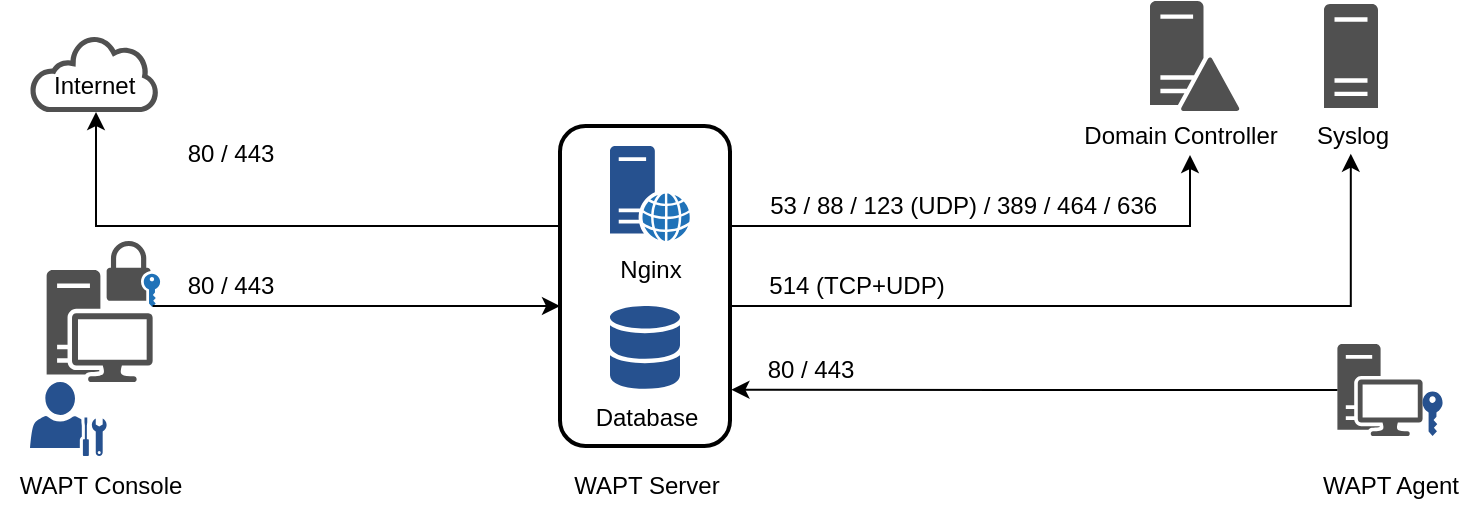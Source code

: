 <mxfile version="12.4.2" type="device" pages="1"><diagram id="_lih4H7i8n-UMpy8ON9f" name="Page-1"><mxGraphModel dx="1173" dy="682" grid="1" gridSize="10" guides="1" tooltips="1" connect="1" arrows="1" fold="1" page="1" pageScale="1" pageWidth="1169" pageHeight="827" math="0" shadow="0"><root><mxCell id="0"/><mxCell id="1" parent="0"/><mxCell id="KTsHMfLs28wVSNDeJXh4-19" value="" style="edgeStyle=orthogonalEdgeStyle;rounded=0;orthogonalLoop=1;jettySize=auto;html=1;" edge="1" parent="1" source="KTsHMfLs28wVSNDeJXh4-9" target="KTsHMfLs28wVSNDeJXh4-32"><mxGeometry relative="1" as="geometry"><mxPoint x="780" y="180" as="targetPoint"/><Array as="points"><mxPoint x="810" y="300"/></Array></mxGeometry></mxCell><mxCell id="KTsHMfLs28wVSNDeJXh4-9" value="" style="rounded=1;whiteSpace=wrap;html=1;strokeWidth=2;" vertex="1" parent="1"><mxGeometry x="495" y="250" width="85" height="160" as="geometry"/></mxCell><mxCell id="KTsHMfLs28wVSNDeJXh4-1" value="" style="group" vertex="1" connectable="0" parent="1"><mxGeometry x="883.7" y="359.0" width="52.59" height="46" as="geometry"/></mxCell><mxCell id="KTsHMfLs28wVSNDeJXh4-2" value="" style="pointerEvents=1;shadow=0;dashed=0;html=1;strokeColor=none;fillColor=#505050;labelPosition=center;verticalLabelPosition=bottom;verticalAlign=top;outlineConnect=0;align=center;shape=mxgraph.office.devices.workstation;" vertex="1" parent="KTsHMfLs28wVSNDeJXh4-1"><mxGeometry width="42.59" height="46" as="geometry"/></mxCell><mxCell id="KTsHMfLs28wVSNDeJXh4-3" value="" style="pointerEvents=1;shadow=0;dashed=0;html=1;strokeColor=none;labelPosition=center;verticalLabelPosition=bottom;verticalAlign=top;outlineConnect=0;align=center;shape=mxgraph.office.security.key_permissions;fillColor=#26518f;aspect=fixed;" vertex="1" parent="KTsHMfLs28wVSNDeJXh4-1"><mxGeometry x="42.59" y="23.79" width="10" height="22.21" as="geometry"/></mxCell><mxCell id="KTsHMfLs28wVSNDeJXh4-4" value="WAPT Agent" style="text;html=1;align=center;verticalAlign=middle;resizable=0;points=[];;autosize=1;" vertex="1" parent="1"><mxGeometry x="870" y="420" width="80" height="20" as="geometry"/></mxCell><mxCell id="KTsHMfLs28wVSNDeJXh4-5" value="Nginx" style="pointerEvents=1;shadow=0;dashed=0;html=1;strokeColor=none;fillColor=#26518f;labelPosition=center;verticalLabelPosition=bottom;verticalAlign=top;outlineConnect=0;align=center;shape=mxgraph.office.servers.web_server_blue;" vertex="1" parent="1"><mxGeometry x="520" y="260" width="40" height="47.5" as="geometry"/></mxCell><mxCell id="KTsHMfLs28wVSNDeJXh4-8" value="Database" style="shadow=0;dashed=0;html=1;strokeColor=none;labelPosition=center;verticalLabelPosition=bottom;verticalAlign=top;outlineConnect=0;align=center;shape=mxgraph.office.databases.database_mini_2;fillColor=#26518f;" vertex="1" parent="1"><mxGeometry x="520" y="340" width="35" height="42" as="geometry"/></mxCell><mxCell id="KTsHMfLs28wVSNDeJXh4-10" value="WAPT Server" style="text;html=1;align=center;verticalAlign=middle;resizable=0;points=[];;autosize=1;" vertex="1" parent="1"><mxGeometry x="492.5" y="420" width="90" height="20" as="geometry"/></mxCell><mxCell id="KTsHMfLs28wVSNDeJXh4-14" value="" style="edgeStyle=orthogonalEdgeStyle;rounded=0;orthogonalLoop=1;jettySize=auto;html=1;entryX=1.011;entryY=0.887;entryDx=0;entryDy=0;entryPerimeter=0;" edge="1" parent="1" source="KTsHMfLs28wVSNDeJXh4-2"><mxGeometry relative="1" as="geometry"><mxPoint x="580.714" y="381.857" as="targetPoint"/></mxGeometry></mxCell><mxCell id="KTsHMfLs28wVSNDeJXh4-16" value="80 / 443" style="text;html=1;align=center;verticalAlign=middle;resizable=0;points=[];;autosize=1;" vertex="1" parent="1"><mxGeometry x="590" y="362" width="60" height="20" as="geometry"/></mxCell><mxCell id="KTsHMfLs28wVSNDeJXh4-20" value="53 / 88 / 123 (UDP) / 389 / 464 / 636&amp;nbsp;" style="text;html=1;align=center;verticalAlign=middle;resizable=0;points=[];;autosize=1;" vertex="1" parent="1"><mxGeometry x="592.5" y="279.75" width="210" height="20" as="geometry"/></mxCell><mxCell id="KTsHMfLs28wVSNDeJXh4-24" value="" style="edgeStyle=orthogonalEdgeStyle;rounded=0;orthogonalLoop=1;jettySize=auto;html=1;exitX=1;exitY=0.5;exitDx=0;exitDy=0;entryX=0.498;entryY=0.967;entryDx=0;entryDy=0;entryPerimeter=0;" edge="1" parent="1" source="KTsHMfLs28wVSNDeJXh4-9" target="KTsHMfLs28wVSNDeJXh4-34"><mxGeometry relative="1" as="geometry"><mxPoint x="590" y="309.857" as="sourcePoint"/><mxPoint x="910" y="180" as="targetPoint"/><Array as="points"><mxPoint x="580" y="340"/><mxPoint x="890" y="340"/></Array></mxGeometry></mxCell><mxCell id="KTsHMfLs28wVSNDeJXh4-25" value="514 (TCP+UDP)" style="text;html=1;align=center;verticalAlign=middle;resizable=0;points=[];;autosize=1;" vertex="1" parent="1"><mxGeometry x="592.5" y="320" width="100" height="20" as="geometry"/></mxCell><mxCell id="KTsHMfLs28wVSNDeJXh4-30" value="" style="edgeStyle=orthogonalEdgeStyle;rounded=0;orthogonalLoop=1;jettySize=auto;html=1;" edge="1" parent="1" target="KTsHMfLs28wVSNDeJXh4-29"><mxGeometry relative="1" as="geometry"><mxPoint x="496" y="300" as="sourcePoint"/><mxPoint x="318.214" y="540.857" as="targetPoint"/><Array as="points"><mxPoint x="496" y="300"/><mxPoint x="263" y="300"/></Array></mxGeometry></mxCell><mxCell id="KTsHMfLs28wVSNDeJXh4-31" value="80 / 443" style="text;html=1;align=center;verticalAlign=middle;resizable=0;points=[];;autosize=1;" vertex="1" parent="1"><mxGeometry x="300" y="253.75" width="60" height="20" as="geometry"/></mxCell><mxCell id="KTsHMfLs28wVSNDeJXh4-33" value="" style="group" vertex="1" connectable="0" parent="1"><mxGeometry x="750" y="187.5" width="110" height="77" as="geometry"/></mxCell><mxCell id="KTsHMfLs28wVSNDeJXh4-17" value="" style="pointerEvents=1;shadow=0;dashed=0;html=1;strokeColor=none;fillColor=#505050;labelPosition=center;verticalLabelPosition=bottom;verticalAlign=top;outlineConnect=0;align=center;shape=mxgraph.office.servers.domain_controller;" vertex="1" parent="KTsHMfLs28wVSNDeJXh4-33"><mxGeometry x="40" width="45" height="55" as="geometry"/></mxCell><mxCell id="KTsHMfLs28wVSNDeJXh4-32" value="Domain Controller" style="text;html=1;align=center;verticalAlign=middle;resizable=0;points=[];;autosize=1;" vertex="1" parent="KTsHMfLs28wVSNDeJXh4-33"><mxGeometry y="57" width="110" height="20" as="geometry"/></mxCell><mxCell id="KTsHMfLs28wVSNDeJXh4-35" value="" style="group" vertex="1" connectable="0" parent="1"><mxGeometry x="865.5" y="189" width="50" height="75.5" as="geometry"/></mxCell><mxCell id="KTsHMfLs28wVSNDeJXh4-23" value="" style="pointerEvents=1;shadow=0;dashed=0;html=1;strokeColor=none;fillColor=#505050;labelPosition=center;verticalLabelPosition=bottom;verticalAlign=top;outlineConnect=0;align=center;shape=mxgraph.office.servers.server_generic;" vertex="1" parent="KTsHMfLs28wVSNDeJXh4-35"><mxGeometry x="11.5" width="27" height="52" as="geometry"/></mxCell><mxCell id="KTsHMfLs28wVSNDeJXh4-34" value="Syslog" style="text;html=1;align=center;verticalAlign=middle;resizable=0;points=[];;autosize=1;" vertex="1" parent="KTsHMfLs28wVSNDeJXh4-35"><mxGeometry y="55.5" width="50" height="20" as="geometry"/></mxCell><mxCell id="KTsHMfLs28wVSNDeJXh4-36" value="" style="group" vertex="1" connectable="0" parent="1"><mxGeometry x="230" y="307.5" width="65.06" height="112.52" as="geometry"/></mxCell><mxCell id="KTsHMfLs28wVSNDeJXh4-37" value="" style="pointerEvents=1;shadow=0;dashed=0;html=1;strokeColor=none;fillColor=#505050;labelPosition=center;verticalLabelPosition=bottom;verticalAlign=top;outlineConnect=0;align=center;shape=mxgraph.office.devices.workstation;" vertex="1" parent="KTsHMfLs28wVSNDeJXh4-36"><mxGeometry x="8.32" y="14.52" width="53" height="56" as="geometry"/></mxCell><mxCell id="KTsHMfLs28wVSNDeJXh4-38" value="" style="pointerEvents=1;shadow=0;dashed=0;html=1;strokeColor=none;fillColor=#505050;labelPosition=center;verticalLabelPosition=bottom;verticalAlign=top;outlineConnect=0;align=center;shape=mxgraph.office.security.lock_with_key_security_blue;" vertex="1" parent="KTsHMfLs28wVSNDeJXh4-36"><mxGeometry x="38.32" width="26.74" height="33" as="geometry"/></mxCell><mxCell id="KTsHMfLs28wVSNDeJXh4-39" value="" style="pointerEvents=1;shadow=0;dashed=0;html=1;strokeColor=none;fillColor=#26518f;labelPosition=center;verticalLabelPosition=bottom;verticalAlign=top;outlineConnect=0;align=center;shape=mxgraph.office.users.administrator;" vertex="1" parent="KTsHMfLs28wVSNDeJXh4-36"><mxGeometry y="70.52" width="38.32" height="37" as="geometry"/></mxCell><mxCell id="KTsHMfLs28wVSNDeJXh4-40" value="" style="group" vertex="1" connectable="0" parent="1"><mxGeometry x="230" y="204.99" width="70" height="38.03" as="geometry"/></mxCell><mxCell id="KTsHMfLs28wVSNDeJXh4-28" value="Internet" style="text;html=1;resizable=0;autosize=1;align=left;verticalAlign=top;spacingTop=-4;points=[];rotation=0;" vertex="1" parent="KTsHMfLs28wVSNDeJXh4-40"><mxGeometry x="10" y="15" width="60" height="20" as="geometry"/></mxCell><mxCell id="KTsHMfLs28wVSNDeJXh4-29" value="" style="pointerEvents=1;shadow=0;dashed=0;html=1;strokeColor=none;fillColor=#505050;labelPosition=center;verticalLabelPosition=bottom;outlineConnect=0;verticalAlign=top;align=center;shape=mxgraph.office.clouds.cloud;" vertex="1" parent="KTsHMfLs28wVSNDeJXh4-40"><mxGeometry width="65" height="38.03" as="geometry"/></mxCell><mxCell id="KTsHMfLs28wVSNDeJXh4-43" value="WAPT Console" style="text;html=1;align=center;verticalAlign=middle;resizable=0;points=[];;autosize=1;" vertex="1" parent="1"><mxGeometry x="215" y="420" width="100" height="20" as="geometry"/></mxCell><mxCell id="KTsHMfLs28wVSNDeJXh4-47" value="80 / 443" style="text;html=1;align=center;verticalAlign=middle;resizable=0;points=[];;autosize=1;" vertex="1" parent="1"><mxGeometry x="300" y="320" width="60" height="20" as="geometry"/></mxCell><mxCell id="KTsHMfLs28wVSNDeJXh4-49" value="" style="edgeStyle=orthogonalEdgeStyle;rounded=0;orthogonalLoop=1;jettySize=auto;html=1;" edge="1" parent="1" source="KTsHMfLs28wVSNDeJXh4-37" target="KTsHMfLs28wVSNDeJXh4-9"><mxGeometry relative="1" as="geometry"><mxPoint x="261.481" y="314.37" as="sourcePoint"/><mxPoint x="494.997" y="345.626" as="targetPoint"/><Array as="points"><mxPoint x="340" y="340"/><mxPoint x="340" y="340"/></Array></mxGeometry></mxCell></root></mxGraphModel></diagram></mxfile>